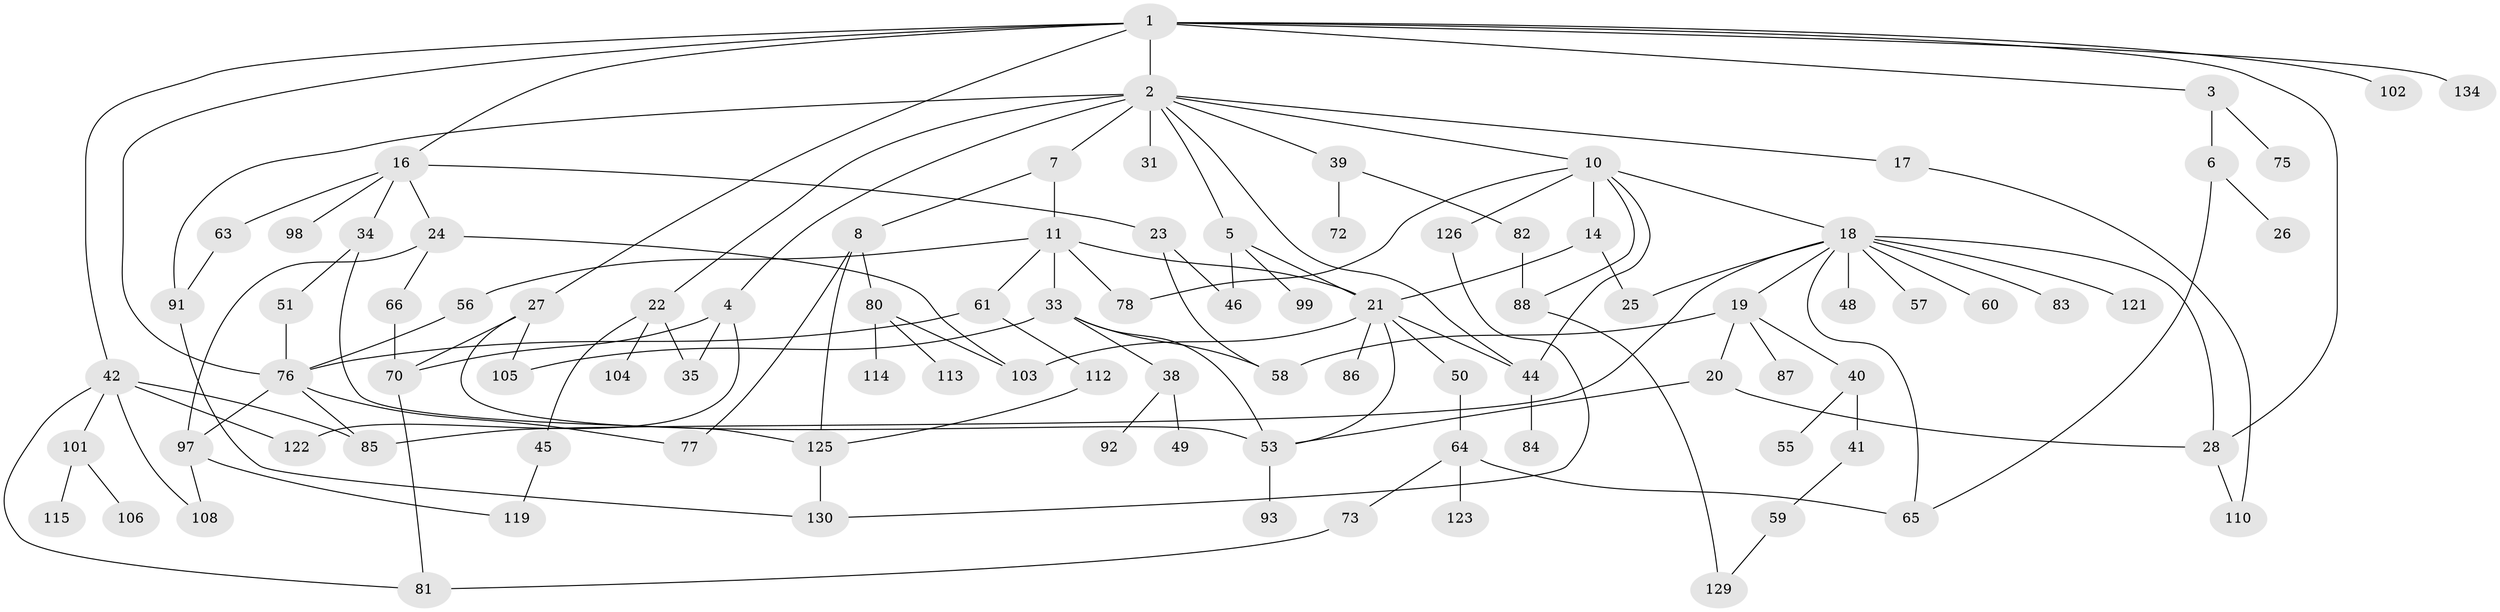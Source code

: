 // original degree distribution, {6: 0.028985507246376812, 10: 0.007246376811594203, 3: 0.21739130434782608, 4: 0.12318840579710146, 8: 0.007246376811594203, 5: 0.036231884057971016, 2: 0.3115942028985507, 7: 0.014492753623188406, 1: 0.2536231884057971}
// Generated by graph-tools (version 1.1) at 2025/41/03/06/25 10:41:29]
// undirected, 95 vertices, 136 edges
graph export_dot {
graph [start="1"]
  node [color=gray90,style=filled];
  1 [super="+13"];
  2 [super="+9"];
  3;
  4 [super="+12"];
  5 [super="+15"];
  6 [super="+100"];
  7 [super="+133"];
  8 [super="+71"];
  10 [super="+36"];
  11 [super="+32"];
  14;
  16 [super="+89"];
  17;
  18 [super="+30"];
  19 [super="+52"];
  20 [super="+132"];
  21 [super="+29"];
  22 [super="+94"];
  23 [super="+135"];
  24 [super="+37"];
  25 [super="+107"];
  26 [super="+131"];
  27 [super="+109"];
  28;
  31;
  33 [super="+96"];
  34 [super="+124"];
  35 [super="+47"];
  38;
  39 [super="+43"];
  40 [super="+54"];
  41;
  42 [super="+74"];
  44 [super="+79"];
  45;
  46;
  48 [super="+90"];
  49;
  50;
  51 [super="+62"];
  53 [super="+67"];
  55;
  56;
  57;
  58 [super="+69"];
  59;
  60;
  61;
  63;
  64 [super="+68"];
  65 [super="+118"];
  66;
  70 [super="+120"];
  72;
  73;
  75;
  76 [super="+127"];
  77;
  78;
  80 [super="+95"];
  81;
  82;
  83;
  84;
  85 [super="+137"];
  86;
  87;
  88 [super="+128"];
  91;
  92;
  93;
  97 [super="+116"];
  98;
  99;
  101 [super="+111"];
  102;
  103 [super="+117"];
  104;
  105;
  106;
  108;
  110 [super="+138"];
  112;
  113;
  114;
  115;
  119;
  121;
  122;
  123;
  125;
  126;
  129 [super="+136"];
  130;
  134;
  1 -- 2;
  1 -- 3;
  1 -- 16;
  1 -- 102;
  1 -- 28;
  1 -- 134;
  1 -- 42;
  1 -- 27;
  1 -- 76;
  2 -- 4;
  2 -- 5;
  2 -- 7;
  2 -- 17;
  2 -- 22 [weight=2];
  2 -- 44;
  2 -- 91;
  2 -- 10;
  2 -- 31;
  2 -- 39;
  3 -- 6;
  3 -- 75;
  4 -- 122;
  4 -- 70;
  4 -- 35;
  5 -- 99;
  5 -- 46;
  5 -- 21;
  6 -- 26;
  6 -- 65;
  7 -- 8;
  7 -- 11;
  8 -- 80;
  8 -- 125;
  8 -- 77;
  10 -- 14;
  10 -- 18;
  10 -- 78;
  10 -- 88;
  10 -- 126;
  10 -- 44;
  11 -- 78;
  11 -- 33;
  11 -- 21;
  11 -- 56;
  11 -- 61;
  14 -- 21;
  14 -- 25;
  16 -- 23;
  16 -- 24;
  16 -- 34;
  16 -- 63;
  16 -- 98;
  17 -- 110;
  18 -- 19;
  18 -- 28;
  18 -- 57;
  18 -- 65;
  18 -- 83;
  18 -- 48;
  18 -- 121;
  18 -- 60;
  18 -- 25;
  18 -- 85;
  19 -- 20;
  19 -- 40;
  19 -- 87;
  19 -- 58;
  20 -- 28;
  20 -- 53;
  21 -- 50;
  21 -- 53;
  21 -- 86;
  21 -- 44;
  21 -- 103;
  22 -- 35;
  22 -- 45;
  22 -- 104;
  23 -- 58;
  23 -- 46;
  24 -- 66;
  24 -- 103;
  24 -- 97;
  27 -- 105;
  27 -- 53;
  27 -- 70;
  28 -- 110;
  33 -- 38;
  33 -- 53;
  33 -- 105;
  33 -- 58;
  34 -- 51;
  34 -- 125;
  38 -- 49;
  38 -- 92;
  39 -- 72;
  39 -- 82;
  40 -- 41;
  40 -- 55;
  41 -- 59;
  42 -- 108;
  42 -- 81;
  42 -- 101;
  42 -- 85;
  42 -- 122;
  44 -- 84;
  45 -- 119;
  50 -- 64;
  51 -- 76;
  53 -- 93;
  56 -- 76;
  59 -- 129;
  61 -- 112;
  61 -- 76;
  63 -- 91;
  64 -- 73;
  64 -- 65;
  64 -- 123;
  66 -- 70;
  70 -- 81;
  73 -- 81;
  76 -- 97;
  76 -- 77;
  76 -- 85;
  80 -- 113;
  80 -- 114;
  80 -- 103;
  82 -- 88;
  88 -- 129;
  91 -- 130;
  97 -- 108;
  97 -- 119;
  101 -- 106;
  101 -- 115;
  112 -- 125;
  125 -- 130;
  126 -- 130;
}
